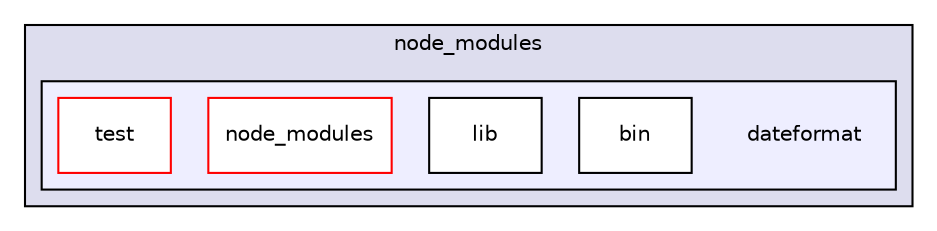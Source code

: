 digraph "gulp-src/node_modules/gulp-html-to-json/node_modules/gulp-util/node_modules/dateformat" {
  compound=true
  node [ fontsize="10", fontname="Helvetica"];
  edge [ labelfontsize="10", labelfontname="Helvetica"];
  subgraph clusterdir_5590900bf34d85499364ffac468dd3f6 {
    graph [ bgcolor="#ddddee", pencolor="black", label="node_modules" fontname="Helvetica", fontsize="10", URL="dir_5590900bf34d85499364ffac468dd3f6.html"]
  subgraph clusterdir_38d21b5108d32590e8bcb4679cf46548 {
    graph [ bgcolor="#eeeeff", pencolor="black", label="" URL="dir_38d21b5108d32590e8bcb4679cf46548.html"];
    dir_38d21b5108d32590e8bcb4679cf46548 [shape=plaintext label="dateformat"];
    dir_08e1ddf0dac3b3254761fb46c5272b1d [shape=box label="bin" color="black" fillcolor="white" style="filled" URL="dir_08e1ddf0dac3b3254761fb46c5272b1d.html"];
    dir_92017bd034af467597c3d9ef7b49602a [shape=box label="lib" color="black" fillcolor="white" style="filled" URL="dir_92017bd034af467597c3d9ef7b49602a.html"];
    dir_e53ec83e83aa1b8b823b85ef6aa2063d [shape=box label="node_modules" color="red" fillcolor="white" style="filled" URL="dir_e53ec83e83aa1b8b823b85ef6aa2063d.html"];
    dir_c0bd19257dfded56bf96c1e030e814db [shape=box label="test" color="red" fillcolor="white" style="filled" URL="dir_c0bd19257dfded56bf96c1e030e814db.html"];
  }
  }
}
